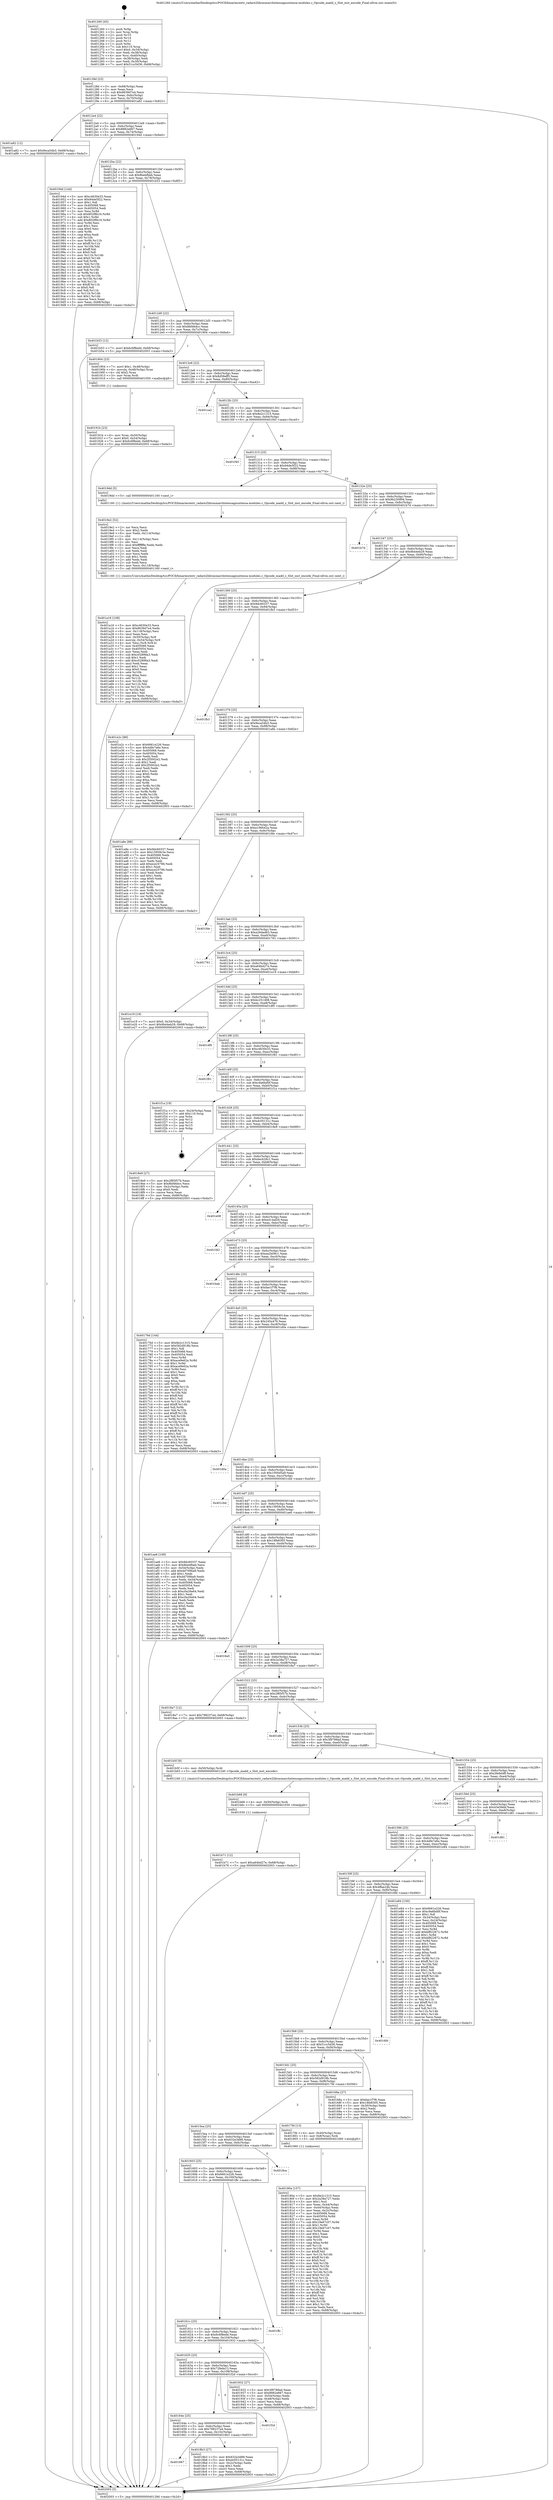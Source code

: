 digraph "0x401260" {
  label = "0x401260 (/mnt/c/Users/mathe/Desktop/tcc/POCII/binaries/extr_radare2librasmarchxtensagnuxtensa-modules.c_Opcode_madd_s_Slot_inst_encode_Final-ollvm.out::main(0))"
  labelloc = "t"
  node[shape=record]

  Entry [label="",width=0.3,height=0.3,shape=circle,fillcolor=black,style=filled]
  "0x40128d" [label="{
     0x40128d [23]\l
     | [instrs]\l
     &nbsp;&nbsp;0x40128d \<+3\>: mov -0x68(%rbp),%eax\l
     &nbsp;&nbsp;0x401290 \<+2\>: mov %eax,%ecx\l
     &nbsp;&nbsp;0x401292 \<+6\>: sub $0x8639d7e4,%ecx\l
     &nbsp;&nbsp;0x401298 \<+3\>: mov %eax,-0x6c(%rbp)\l
     &nbsp;&nbsp;0x40129b \<+3\>: mov %ecx,-0x70(%rbp)\l
     &nbsp;&nbsp;0x40129e \<+6\>: je 0000000000401a82 \<main+0x822\>\l
  }"]
  "0x401a82" [label="{
     0x401a82 [12]\l
     | [instrs]\l
     &nbsp;&nbsp;0x401a82 \<+7\>: movl $0x9eca54b3,-0x68(%rbp)\l
     &nbsp;&nbsp;0x401a89 \<+5\>: jmp 0000000000402003 \<main+0xda3\>\l
  }"]
  "0x4012a4" [label="{
     0x4012a4 [22]\l
     | [instrs]\l
     &nbsp;&nbsp;0x4012a4 \<+5\>: jmp 00000000004012a9 \<main+0x49\>\l
     &nbsp;&nbsp;0x4012a9 \<+3\>: mov -0x6c(%rbp),%eax\l
     &nbsp;&nbsp;0x4012ac \<+5\>: sub $0x8882e667,%eax\l
     &nbsp;&nbsp;0x4012b1 \<+3\>: mov %eax,-0x74(%rbp)\l
     &nbsp;&nbsp;0x4012b4 \<+6\>: je 000000000040194d \<main+0x6ed\>\l
  }"]
  Exit [label="",width=0.3,height=0.3,shape=circle,fillcolor=black,style=filled,peripheries=2]
  "0x40194d" [label="{
     0x40194d [144]\l
     | [instrs]\l
     &nbsp;&nbsp;0x40194d \<+5\>: mov $0xc4630e33,%eax\l
     &nbsp;&nbsp;0x401952 \<+5\>: mov $0x94de5f22,%ecx\l
     &nbsp;&nbsp;0x401957 \<+2\>: mov $0x1,%dl\l
     &nbsp;&nbsp;0x401959 \<+7\>: mov 0x405068,%esi\l
     &nbsp;&nbsp;0x401960 \<+7\>: mov 0x405054,%edi\l
     &nbsp;&nbsp;0x401967 \<+3\>: mov %esi,%r8d\l
     &nbsp;&nbsp;0x40196a \<+7\>: sub $0x802f8b16,%r8d\l
     &nbsp;&nbsp;0x401971 \<+4\>: sub $0x1,%r8d\l
     &nbsp;&nbsp;0x401975 \<+7\>: add $0x802f8b16,%r8d\l
     &nbsp;&nbsp;0x40197c \<+4\>: imul %r8d,%esi\l
     &nbsp;&nbsp;0x401980 \<+3\>: and $0x1,%esi\l
     &nbsp;&nbsp;0x401983 \<+3\>: cmp $0x0,%esi\l
     &nbsp;&nbsp;0x401986 \<+4\>: sete %r9b\l
     &nbsp;&nbsp;0x40198a \<+3\>: cmp $0xa,%edi\l
     &nbsp;&nbsp;0x40198d \<+4\>: setl %r10b\l
     &nbsp;&nbsp;0x401991 \<+3\>: mov %r9b,%r11b\l
     &nbsp;&nbsp;0x401994 \<+4\>: xor $0xff,%r11b\l
     &nbsp;&nbsp;0x401998 \<+3\>: mov %r10b,%bl\l
     &nbsp;&nbsp;0x40199b \<+3\>: xor $0xff,%bl\l
     &nbsp;&nbsp;0x40199e \<+3\>: xor $0x0,%dl\l
     &nbsp;&nbsp;0x4019a1 \<+3\>: mov %r11b,%r14b\l
     &nbsp;&nbsp;0x4019a4 \<+4\>: and $0x0,%r14b\l
     &nbsp;&nbsp;0x4019a8 \<+3\>: and %dl,%r9b\l
     &nbsp;&nbsp;0x4019ab \<+3\>: mov %bl,%r15b\l
     &nbsp;&nbsp;0x4019ae \<+4\>: and $0x0,%r15b\l
     &nbsp;&nbsp;0x4019b2 \<+3\>: and %dl,%r10b\l
     &nbsp;&nbsp;0x4019b5 \<+3\>: or %r9b,%r14b\l
     &nbsp;&nbsp;0x4019b8 \<+3\>: or %r10b,%r15b\l
     &nbsp;&nbsp;0x4019bb \<+3\>: xor %r15b,%r14b\l
     &nbsp;&nbsp;0x4019be \<+3\>: or %bl,%r11b\l
     &nbsp;&nbsp;0x4019c1 \<+4\>: xor $0xff,%r11b\l
     &nbsp;&nbsp;0x4019c5 \<+3\>: or $0x0,%dl\l
     &nbsp;&nbsp;0x4019c8 \<+3\>: and %dl,%r11b\l
     &nbsp;&nbsp;0x4019cb \<+3\>: or %r11b,%r14b\l
     &nbsp;&nbsp;0x4019ce \<+4\>: test $0x1,%r14b\l
     &nbsp;&nbsp;0x4019d2 \<+3\>: cmovne %ecx,%eax\l
     &nbsp;&nbsp;0x4019d5 \<+3\>: mov %eax,-0x68(%rbp)\l
     &nbsp;&nbsp;0x4019d8 \<+5\>: jmp 0000000000402003 \<main+0xda3\>\l
  }"]
  "0x4012ba" [label="{
     0x4012ba [22]\l
     | [instrs]\l
     &nbsp;&nbsp;0x4012ba \<+5\>: jmp 00000000004012bf \<main+0x5f\>\l
     &nbsp;&nbsp;0x4012bf \<+3\>: mov -0x6c(%rbp),%eax\l
     &nbsp;&nbsp;0x4012c2 \<+5\>: sub $0x8bebfbeb,%eax\l
     &nbsp;&nbsp;0x4012c7 \<+3\>: mov %eax,-0x78(%rbp)\l
     &nbsp;&nbsp;0x4012ca \<+6\>: je 0000000000401b53 \<main+0x8f3\>\l
  }"]
  "0x401b71" [label="{
     0x401b71 [12]\l
     | [instrs]\l
     &nbsp;&nbsp;0x401b71 \<+7\>: movl $0xa64bd27e,-0x68(%rbp)\l
     &nbsp;&nbsp;0x401b78 \<+5\>: jmp 0000000000402003 \<main+0xda3\>\l
  }"]
  "0x401b53" [label="{
     0x401b53 [12]\l
     | [instrs]\l
     &nbsp;&nbsp;0x401b53 \<+7\>: movl $0x6c6f8edd,-0x68(%rbp)\l
     &nbsp;&nbsp;0x401b5a \<+5\>: jmp 0000000000402003 \<main+0xda3\>\l
  }"]
  "0x4012d0" [label="{
     0x4012d0 [22]\l
     | [instrs]\l
     &nbsp;&nbsp;0x4012d0 \<+5\>: jmp 00000000004012d5 \<main+0x75\>\l
     &nbsp;&nbsp;0x4012d5 \<+3\>: mov -0x6c(%rbp),%eax\l
     &nbsp;&nbsp;0x4012d8 \<+5\>: sub $0x8bf46dcc,%eax\l
     &nbsp;&nbsp;0x4012dd \<+3\>: mov %eax,-0x7c(%rbp)\l
     &nbsp;&nbsp;0x4012e0 \<+6\>: je 0000000000401904 \<main+0x6a4\>\l
  }"]
  "0x401b68" [label="{
     0x401b68 [9]\l
     | [instrs]\l
     &nbsp;&nbsp;0x401b68 \<+4\>: mov -0x50(%rbp),%rdi\l
     &nbsp;&nbsp;0x401b6c \<+5\>: call 0000000000401030 \<free@plt\>\l
     | [calls]\l
     &nbsp;&nbsp;0x401030 \{1\} (unknown)\l
  }"]
  "0x401904" [label="{
     0x401904 [23]\l
     | [instrs]\l
     &nbsp;&nbsp;0x401904 \<+7\>: movl $0x1,-0x48(%rbp)\l
     &nbsp;&nbsp;0x40190b \<+4\>: movslq -0x48(%rbp),%rax\l
     &nbsp;&nbsp;0x40190f \<+4\>: shl $0x2,%rax\l
     &nbsp;&nbsp;0x401913 \<+3\>: mov %rax,%rdi\l
     &nbsp;&nbsp;0x401916 \<+5\>: call 0000000000401050 \<malloc@plt\>\l
     | [calls]\l
     &nbsp;&nbsp;0x401050 \{1\} (unknown)\l
  }"]
  "0x4012e6" [label="{
     0x4012e6 [22]\l
     | [instrs]\l
     &nbsp;&nbsp;0x4012e6 \<+5\>: jmp 00000000004012eb \<main+0x8b\>\l
     &nbsp;&nbsp;0x4012eb \<+3\>: mov -0x6c(%rbp),%eax\l
     &nbsp;&nbsp;0x4012ee \<+5\>: sub $0x8d58eff3,%eax\l
     &nbsp;&nbsp;0x4012f3 \<+3\>: mov %eax,-0x80(%rbp)\l
     &nbsp;&nbsp;0x4012f6 \<+6\>: je 0000000000401ca2 \<main+0xa42\>\l
  }"]
  "0x401a16" [label="{
     0x401a16 [108]\l
     | [instrs]\l
     &nbsp;&nbsp;0x401a16 \<+5\>: mov $0xc4630e33,%ecx\l
     &nbsp;&nbsp;0x401a1b \<+5\>: mov $0x8639d7e4,%edx\l
     &nbsp;&nbsp;0x401a20 \<+6\>: mov -0x118(%rbp),%esi\l
     &nbsp;&nbsp;0x401a26 \<+3\>: imul %eax,%esi\l
     &nbsp;&nbsp;0x401a29 \<+4\>: mov -0x50(%rbp),%r8\l
     &nbsp;&nbsp;0x401a2d \<+4\>: movslq -0x54(%rbp),%r9\l
     &nbsp;&nbsp;0x401a31 \<+4\>: mov %esi,(%r8,%r9,4)\l
     &nbsp;&nbsp;0x401a35 \<+7\>: mov 0x405068,%eax\l
     &nbsp;&nbsp;0x401a3c \<+7\>: mov 0x405054,%esi\l
     &nbsp;&nbsp;0x401a43 \<+2\>: mov %eax,%edi\l
     &nbsp;&nbsp;0x401a45 \<+6\>: sub $0xc02898a3,%edi\l
     &nbsp;&nbsp;0x401a4b \<+3\>: sub $0x1,%edi\l
     &nbsp;&nbsp;0x401a4e \<+6\>: add $0xc02898a3,%edi\l
     &nbsp;&nbsp;0x401a54 \<+3\>: imul %edi,%eax\l
     &nbsp;&nbsp;0x401a57 \<+3\>: and $0x1,%eax\l
     &nbsp;&nbsp;0x401a5a \<+3\>: cmp $0x0,%eax\l
     &nbsp;&nbsp;0x401a5d \<+4\>: sete %r10b\l
     &nbsp;&nbsp;0x401a61 \<+3\>: cmp $0xa,%esi\l
     &nbsp;&nbsp;0x401a64 \<+4\>: setl %r11b\l
     &nbsp;&nbsp;0x401a68 \<+3\>: mov %r10b,%bl\l
     &nbsp;&nbsp;0x401a6b \<+3\>: and %r11b,%bl\l
     &nbsp;&nbsp;0x401a6e \<+3\>: xor %r11b,%r10b\l
     &nbsp;&nbsp;0x401a71 \<+3\>: or %r10b,%bl\l
     &nbsp;&nbsp;0x401a74 \<+3\>: test $0x1,%bl\l
     &nbsp;&nbsp;0x401a77 \<+3\>: cmovne %edx,%ecx\l
     &nbsp;&nbsp;0x401a7a \<+3\>: mov %ecx,-0x68(%rbp)\l
     &nbsp;&nbsp;0x401a7d \<+5\>: jmp 0000000000402003 \<main+0xda3\>\l
  }"]
  "0x401ca2" [label="{
     0x401ca2\l
  }", style=dashed]
  "0x4012fc" [label="{
     0x4012fc [25]\l
     | [instrs]\l
     &nbsp;&nbsp;0x4012fc \<+5\>: jmp 0000000000401301 \<main+0xa1\>\l
     &nbsp;&nbsp;0x401301 \<+3\>: mov -0x6c(%rbp),%eax\l
     &nbsp;&nbsp;0x401304 \<+5\>: sub $0x8e2c1315,%eax\l
     &nbsp;&nbsp;0x401309 \<+6\>: mov %eax,-0x84(%rbp)\l
     &nbsp;&nbsp;0x40130f \<+6\>: je 0000000000401f45 \<main+0xce5\>\l
  }"]
  "0x4019e2" [label="{
     0x4019e2 [52]\l
     | [instrs]\l
     &nbsp;&nbsp;0x4019e2 \<+2\>: xor %ecx,%ecx\l
     &nbsp;&nbsp;0x4019e4 \<+5\>: mov $0x2,%edx\l
     &nbsp;&nbsp;0x4019e9 \<+6\>: mov %edx,-0x114(%rbp)\l
     &nbsp;&nbsp;0x4019ef \<+1\>: cltd\l
     &nbsp;&nbsp;0x4019f0 \<+6\>: mov -0x114(%rbp),%esi\l
     &nbsp;&nbsp;0x4019f6 \<+2\>: idiv %esi\l
     &nbsp;&nbsp;0x4019f8 \<+6\>: imul $0xfffffffe,%edx,%edx\l
     &nbsp;&nbsp;0x4019fe \<+2\>: mov %ecx,%edi\l
     &nbsp;&nbsp;0x401a00 \<+2\>: sub %edx,%edi\l
     &nbsp;&nbsp;0x401a02 \<+2\>: mov %ecx,%edx\l
     &nbsp;&nbsp;0x401a04 \<+3\>: sub $0x1,%edx\l
     &nbsp;&nbsp;0x401a07 \<+2\>: add %edx,%edi\l
     &nbsp;&nbsp;0x401a09 \<+2\>: sub %edi,%ecx\l
     &nbsp;&nbsp;0x401a0b \<+6\>: mov %ecx,-0x118(%rbp)\l
     &nbsp;&nbsp;0x401a11 \<+5\>: call 0000000000401160 \<next_i\>\l
     | [calls]\l
     &nbsp;&nbsp;0x401160 \{1\} (/mnt/c/Users/mathe/Desktop/tcc/POCII/binaries/extr_radare2librasmarchxtensagnuxtensa-modules.c_Opcode_madd_s_Slot_inst_encode_Final-ollvm.out::next_i)\l
  }"]
  "0x401f45" [label="{
     0x401f45\l
  }", style=dashed]
  "0x401315" [label="{
     0x401315 [25]\l
     | [instrs]\l
     &nbsp;&nbsp;0x401315 \<+5\>: jmp 000000000040131a \<main+0xba\>\l
     &nbsp;&nbsp;0x40131a \<+3\>: mov -0x6c(%rbp),%eax\l
     &nbsp;&nbsp;0x40131d \<+5\>: sub $0x94de5f22,%eax\l
     &nbsp;&nbsp;0x401322 \<+6\>: mov %eax,-0x88(%rbp)\l
     &nbsp;&nbsp;0x401328 \<+6\>: je 00000000004019dd \<main+0x77d\>\l
  }"]
  "0x40191b" [label="{
     0x40191b [23]\l
     | [instrs]\l
     &nbsp;&nbsp;0x40191b \<+4\>: mov %rax,-0x50(%rbp)\l
     &nbsp;&nbsp;0x40191f \<+7\>: movl $0x0,-0x54(%rbp)\l
     &nbsp;&nbsp;0x401926 \<+7\>: movl $0x6c6f8edd,-0x68(%rbp)\l
     &nbsp;&nbsp;0x40192d \<+5\>: jmp 0000000000402003 \<main+0xda3\>\l
  }"]
  "0x4019dd" [label="{
     0x4019dd [5]\l
     | [instrs]\l
     &nbsp;&nbsp;0x4019dd \<+5\>: call 0000000000401160 \<next_i\>\l
     | [calls]\l
     &nbsp;&nbsp;0x401160 \{1\} (/mnt/c/Users/mathe/Desktop/tcc/POCII/binaries/extr_radare2librasmarchxtensagnuxtensa-modules.c_Opcode_madd_s_Slot_inst_encode_Final-ollvm.out::next_i)\l
  }"]
  "0x40132e" [label="{
     0x40132e [25]\l
     | [instrs]\l
     &nbsp;&nbsp;0x40132e \<+5\>: jmp 0000000000401333 \<main+0xd3\>\l
     &nbsp;&nbsp;0x401333 \<+3\>: mov -0x6c(%rbp),%eax\l
     &nbsp;&nbsp;0x401336 \<+5\>: sub $0x9b230994,%eax\l
     &nbsp;&nbsp;0x40133b \<+6\>: mov %eax,-0x8c(%rbp)\l
     &nbsp;&nbsp;0x401341 \<+6\>: je 0000000000401b7d \<main+0x91d\>\l
  }"]
  "0x401667" [label="{
     0x401667\l
  }", style=dashed]
  "0x401b7d" [label="{
     0x401b7d\l
  }", style=dashed]
  "0x401347" [label="{
     0x401347 [25]\l
     | [instrs]\l
     &nbsp;&nbsp;0x401347 \<+5\>: jmp 000000000040134c \<main+0xec\>\l
     &nbsp;&nbsp;0x40134c \<+3\>: mov -0x6c(%rbp),%eax\l
     &nbsp;&nbsp;0x40134f \<+5\>: sub $0x9b44eb29,%eax\l
     &nbsp;&nbsp;0x401354 \<+6\>: mov %eax,-0x90(%rbp)\l
     &nbsp;&nbsp;0x40135a \<+6\>: je 0000000000401e2c \<main+0xbcc\>\l
  }"]
  "0x4018b3" [label="{
     0x4018b3 [27]\l
     | [instrs]\l
     &nbsp;&nbsp;0x4018b3 \<+5\>: mov $0x632e3d88,%eax\l
     &nbsp;&nbsp;0x4018b8 \<+5\>: mov $0xdc05131c,%ecx\l
     &nbsp;&nbsp;0x4018bd \<+3\>: mov -0x2c(%rbp),%edx\l
     &nbsp;&nbsp;0x4018c0 \<+3\>: cmp $0x1,%edx\l
     &nbsp;&nbsp;0x4018c3 \<+3\>: cmovl %ecx,%eax\l
     &nbsp;&nbsp;0x4018c6 \<+3\>: mov %eax,-0x68(%rbp)\l
     &nbsp;&nbsp;0x4018c9 \<+5\>: jmp 0000000000402003 \<main+0xda3\>\l
  }"]
  "0x401e2c" [label="{
     0x401e2c [88]\l
     | [instrs]\l
     &nbsp;&nbsp;0x401e2c \<+5\>: mov $0x6661e226,%eax\l
     &nbsp;&nbsp;0x401e31 \<+5\>: mov $0x4dfe7a6e,%ecx\l
     &nbsp;&nbsp;0x401e36 \<+7\>: mov 0x405068,%edx\l
     &nbsp;&nbsp;0x401e3d \<+7\>: mov 0x405054,%esi\l
     &nbsp;&nbsp;0x401e44 \<+2\>: mov %edx,%edi\l
     &nbsp;&nbsp;0x401e46 \<+6\>: sub $0x2f3002e2,%edi\l
     &nbsp;&nbsp;0x401e4c \<+3\>: sub $0x1,%edi\l
     &nbsp;&nbsp;0x401e4f \<+6\>: add $0x2f3002e2,%edi\l
     &nbsp;&nbsp;0x401e55 \<+3\>: imul %edi,%edx\l
     &nbsp;&nbsp;0x401e58 \<+3\>: and $0x1,%edx\l
     &nbsp;&nbsp;0x401e5b \<+3\>: cmp $0x0,%edx\l
     &nbsp;&nbsp;0x401e5e \<+4\>: sete %r8b\l
     &nbsp;&nbsp;0x401e62 \<+3\>: cmp $0xa,%esi\l
     &nbsp;&nbsp;0x401e65 \<+4\>: setl %r9b\l
     &nbsp;&nbsp;0x401e69 \<+3\>: mov %r8b,%r10b\l
     &nbsp;&nbsp;0x401e6c \<+3\>: and %r9b,%r10b\l
     &nbsp;&nbsp;0x401e6f \<+3\>: xor %r9b,%r8b\l
     &nbsp;&nbsp;0x401e72 \<+3\>: or %r8b,%r10b\l
     &nbsp;&nbsp;0x401e75 \<+4\>: test $0x1,%r10b\l
     &nbsp;&nbsp;0x401e79 \<+3\>: cmovne %ecx,%eax\l
     &nbsp;&nbsp;0x401e7c \<+3\>: mov %eax,-0x68(%rbp)\l
     &nbsp;&nbsp;0x401e7f \<+5\>: jmp 0000000000402003 \<main+0xda3\>\l
  }"]
  "0x401360" [label="{
     0x401360 [25]\l
     | [instrs]\l
     &nbsp;&nbsp;0x401360 \<+5\>: jmp 0000000000401365 \<main+0x105\>\l
     &nbsp;&nbsp;0x401365 \<+3\>: mov -0x6c(%rbp),%eax\l
     &nbsp;&nbsp;0x401368 \<+5\>: sub $0x9dc60337,%eax\l
     &nbsp;&nbsp;0x40136d \<+6\>: mov %eax,-0x94(%rbp)\l
     &nbsp;&nbsp;0x401373 \<+6\>: je 0000000000401fb3 \<main+0xd53\>\l
  }"]
  "0x40164e" [label="{
     0x40164e [25]\l
     | [instrs]\l
     &nbsp;&nbsp;0x40164e \<+5\>: jmp 0000000000401653 \<main+0x3f3\>\l
     &nbsp;&nbsp;0x401653 \<+3\>: mov -0x6c(%rbp),%eax\l
     &nbsp;&nbsp;0x401656 \<+5\>: sub $0x798237a4,%eax\l
     &nbsp;&nbsp;0x40165b \<+6\>: mov %eax,-0x10c(%rbp)\l
     &nbsp;&nbsp;0x401661 \<+6\>: je 00000000004018b3 \<main+0x653\>\l
  }"]
  "0x401fb3" [label="{
     0x401fb3\l
  }", style=dashed]
  "0x401379" [label="{
     0x401379 [25]\l
     | [instrs]\l
     &nbsp;&nbsp;0x401379 \<+5\>: jmp 000000000040137e \<main+0x11e\>\l
     &nbsp;&nbsp;0x40137e \<+3\>: mov -0x6c(%rbp),%eax\l
     &nbsp;&nbsp;0x401381 \<+5\>: sub $0x9eca54b3,%eax\l
     &nbsp;&nbsp;0x401386 \<+6\>: mov %eax,-0x98(%rbp)\l
     &nbsp;&nbsp;0x40138c \<+6\>: je 0000000000401a8e \<main+0x82e\>\l
  }"]
  "0x401f2d" [label="{
     0x401f2d\l
  }", style=dashed]
  "0x401a8e" [label="{
     0x401a8e [88]\l
     | [instrs]\l
     &nbsp;&nbsp;0x401a8e \<+5\>: mov $0x9dc60337,%eax\l
     &nbsp;&nbsp;0x401a93 \<+5\>: mov $0x15959c3e,%ecx\l
     &nbsp;&nbsp;0x401a98 \<+7\>: mov 0x405068,%edx\l
     &nbsp;&nbsp;0x401a9f \<+7\>: mov 0x405054,%esi\l
     &nbsp;&nbsp;0x401aa6 \<+2\>: mov %edx,%edi\l
     &nbsp;&nbsp;0x401aa8 \<+6\>: add $0xece25786,%edi\l
     &nbsp;&nbsp;0x401aae \<+3\>: sub $0x1,%edi\l
     &nbsp;&nbsp;0x401ab1 \<+6\>: sub $0xece25786,%edi\l
     &nbsp;&nbsp;0x401ab7 \<+3\>: imul %edi,%edx\l
     &nbsp;&nbsp;0x401aba \<+3\>: and $0x1,%edx\l
     &nbsp;&nbsp;0x401abd \<+3\>: cmp $0x0,%edx\l
     &nbsp;&nbsp;0x401ac0 \<+4\>: sete %r8b\l
     &nbsp;&nbsp;0x401ac4 \<+3\>: cmp $0xa,%esi\l
     &nbsp;&nbsp;0x401ac7 \<+4\>: setl %r9b\l
     &nbsp;&nbsp;0x401acb \<+3\>: mov %r8b,%r10b\l
     &nbsp;&nbsp;0x401ace \<+3\>: and %r9b,%r10b\l
     &nbsp;&nbsp;0x401ad1 \<+3\>: xor %r9b,%r8b\l
     &nbsp;&nbsp;0x401ad4 \<+3\>: or %r8b,%r10b\l
     &nbsp;&nbsp;0x401ad7 \<+4\>: test $0x1,%r10b\l
     &nbsp;&nbsp;0x401adb \<+3\>: cmovne %ecx,%eax\l
     &nbsp;&nbsp;0x401ade \<+3\>: mov %eax,-0x68(%rbp)\l
     &nbsp;&nbsp;0x401ae1 \<+5\>: jmp 0000000000402003 \<main+0xda3\>\l
  }"]
  "0x401392" [label="{
     0x401392 [25]\l
     | [instrs]\l
     &nbsp;&nbsp;0x401392 \<+5\>: jmp 0000000000401397 \<main+0x137\>\l
     &nbsp;&nbsp;0x401397 \<+3\>: mov -0x6c(%rbp),%eax\l
     &nbsp;&nbsp;0x40139a \<+5\>: sub $0xa196642a,%eax\l
     &nbsp;&nbsp;0x40139f \<+6\>: mov %eax,-0x9c(%rbp)\l
     &nbsp;&nbsp;0x4013a5 \<+6\>: je 0000000000401fde \<main+0xd7e\>\l
  }"]
  "0x401635" [label="{
     0x401635 [25]\l
     | [instrs]\l
     &nbsp;&nbsp;0x401635 \<+5\>: jmp 000000000040163a \<main+0x3da\>\l
     &nbsp;&nbsp;0x40163a \<+3\>: mov -0x6c(%rbp),%eax\l
     &nbsp;&nbsp;0x40163d \<+5\>: sub $0x72fede13,%eax\l
     &nbsp;&nbsp;0x401642 \<+6\>: mov %eax,-0x108(%rbp)\l
     &nbsp;&nbsp;0x401648 \<+6\>: je 0000000000401f2d \<main+0xccd\>\l
  }"]
  "0x401fde" [label="{
     0x401fde\l
  }", style=dashed]
  "0x4013ab" [label="{
     0x4013ab [25]\l
     | [instrs]\l
     &nbsp;&nbsp;0x4013ab \<+5\>: jmp 00000000004013b0 \<main+0x150\>\l
     &nbsp;&nbsp;0x4013b0 \<+3\>: mov -0x6c(%rbp),%eax\l
     &nbsp;&nbsp;0x4013b3 \<+5\>: sub $0xa26dad63,%eax\l
     &nbsp;&nbsp;0x4013b8 \<+6\>: mov %eax,-0xa0(%rbp)\l
     &nbsp;&nbsp;0x4013be \<+6\>: je 0000000000401761 \<main+0x501\>\l
  }"]
  "0x401932" [label="{
     0x401932 [27]\l
     | [instrs]\l
     &nbsp;&nbsp;0x401932 \<+5\>: mov $0x3f9788ad,%eax\l
     &nbsp;&nbsp;0x401937 \<+5\>: mov $0x8882e667,%ecx\l
     &nbsp;&nbsp;0x40193c \<+3\>: mov -0x54(%rbp),%edx\l
     &nbsp;&nbsp;0x40193f \<+3\>: cmp -0x48(%rbp),%edx\l
     &nbsp;&nbsp;0x401942 \<+3\>: cmovl %ecx,%eax\l
     &nbsp;&nbsp;0x401945 \<+3\>: mov %eax,-0x68(%rbp)\l
     &nbsp;&nbsp;0x401948 \<+5\>: jmp 0000000000402003 \<main+0xda3\>\l
  }"]
  "0x401761" [label="{
     0x401761\l
  }", style=dashed]
  "0x4013c4" [label="{
     0x4013c4 [25]\l
     | [instrs]\l
     &nbsp;&nbsp;0x4013c4 \<+5\>: jmp 00000000004013c9 \<main+0x169\>\l
     &nbsp;&nbsp;0x4013c9 \<+3\>: mov -0x6c(%rbp),%eax\l
     &nbsp;&nbsp;0x4013cc \<+5\>: sub $0xa64bd27e,%eax\l
     &nbsp;&nbsp;0x4013d1 \<+6\>: mov %eax,-0xa4(%rbp)\l
     &nbsp;&nbsp;0x4013d7 \<+6\>: je 0000000000401e19 \<main+0xbb9\>\l
  }"]
  "0x40161c" [label="{
     0x40161c [25]\l
     | [instrs]\l
     &nbsp;&nbsp;0x40161c \<+5\>: jmp 0000000000401621 \<main+0x3c1\>\l
     &nbsp;&nbsp;0x401621 \<+3\>: mov -0x6c(%rbp),%eax\l
     &nbsp;&nbsp;0x401624 \<+5\>: sub $0x6c6f8edd,%eax\l
     &nbsp;&nbsp;0x401629 \<+6\>: mov %eax,-0x104(%rbp)\l
     &nbsp;&nbsp;0x40162f \<+6\>: je 0000000000401932 \<main+0x6d2\>\l
  }"]
  "0x401e19" [label="{
     0x401e19 [19]\l
     | [instrs]\l
     &nbsp;&nbsp;0x401e19 \<+7\>: movl $0x0,-0x34(%rbp)\l
     &nbsp;&nbsp;0x401e20 \<+7\>: movl $0x9b44eb29,-0x68(%rbp)\l
     &nbsp;&nbsp;0x401e27 \<+5\>: jmp 0000000000402003 \<main+0xda3\>\l
  }"]
  "0x4013dd" [label="{
     0x4013dd [25]\l
     | [instrs]\l
     &nbsp;&nbsp;0x4013dd \<+5\>: jmp 00000000004013e2 \<main+0x182\>\l
     &nbsp;&nbsp;0x4013e2 \<+3\>: mov -0x6c(%rbp),%eax\l
     &nbsp;&nbsp;0x4013e5 \<+5\>: sub $0xbc251498,%eax\l
     &nbsp;&nbsp;0x4013ea \<+6\>: mov %eax,-0xa8(%rbp)\l
     &nbsp;&nbsp;0x4013f0 \<+6\>: je 0000000000401df0 \<main+0xb90\>\l
  }"]
  "0x401ffc" [label="{
     0x401ffc\l
  }", style=dashed]
  "0x401df0" [label="{
     0x401df0\l
  }", style=dashed]
  "0x4013f6" [label="{
     0x4013f6 [25]\l
     | [instrs]\l
     &nbsp;&nbsp;0x4013f6 \<+5\>: jmp 00000000004013fb \<main+0x19b\>\l
     &nbsp;&nbsp;0x4013fb \<+3\>: mov -0x6c(%rbp),%eax\l
     &nbsp;&nbsp;0x4013fe \<+5\>: sub $0xc4630e33,%eax\l
     &nbsp;&nbsp;0x401403 \<+6\>: mov %eax,-0xac(%rbp)\l
     &nbsp;&nbsp;0x401409 \<+6\>: je 0000000000401f61 \<main+0xd01\>\l
  }"]
  "0x401603" [label="{
     0x401603 [25]\l
     | [instrs]\l
     &nbsp;&nbsp;0x401603 \<+5\>: jmp 0000000000401608 \<main+0x3a8\>\l
     &nbsp;&nbsp;0x401608 \<+3\>: mov -0x6c(%rbp),%eax\l
     &nbsp;&nbsp;0x40160b \<+5\>: sub $0x6661e226,%eax\l
     &nbsp;&nbsp;0x401610 \<+6\>: mov %eax,-0x100(%rbp)\l
     &nbsp;&nbsp;0x401616 \<+6\>: je 0000000000401ffc \<main+0xd9c\>\l
  }"]
  "0x401f61" [label="{
     0x401f61\l
  }", style=dashed]
  "0x40140f" [label="{
     0x40140f [25]\l
     | [instrs]\l
     &nbsp;&nbsp;0x40140f \<+5\>: jmp 0000000000401414 \<main+0x1b4\>\l
     &nbsp;&nbsp;0x401414 \<+3\>: mov -0x6c(%rbp),%eax\l
     &nbsp;&nbsp;0x401417 \<+5\>: sub $0xc9a6bd0f,%eax\l
     &nbsp;&nbsp;0x40141c \<+6\>: mov %eax,-0xb0(%rbp)\l
     &nbsp;&nbsp;0x401422 \<+6\>: je 0000000000401f1a \<main+0xcba\>\l
  }"]
  "0x4018ce" [label="{
     0x4018ce\l
  }", style=dashed]
  "0x401f1a" [label="{
     0x401f1a [19]\l
     | [instrs]\l
     &nbsp;&nbsp;0x401f1a \<+3\>: mov -0x24(%rbp),%eax\l
     &nbsp;&nbsp;0x401f1d \<+7\>: add $0x110,%rsp\l
     &nbsp;&nbsp;0x401f24 \<+1\>: pop %rbx\l
     &nbsp;&nbsp;0x401f25 \<+2\>: pop %r12\l
     &nbsp;&nbsp;0x401f27 \<+2\>: pop %r14\l
     &nbsp;&nbsp;0x401f29 \<+2\>: pop %r15\l
     &nbsp;&nbsp;0x401f2b \<+1\>: pop %rbp\l
     &nbsp;&nbsp;0x401f2c \<+1\>: ret\l
  }"]
  "0x401428" [label="{
     0x401428 [25]\l
     | [instrs]\l
     &nbsp;&nbsp;0x401428 \<+5\>: jmp 000000000040142d \<main+0x1cd\>\l
     &nbsp;&nbsp;0x40142d \<+3\>: mov -0x6c(%rbp),%eax\l
     &nbsp;&nbsp;0x401430 \<+5\>: sub $0xdc05131c,%eax\l
     &nbsp;&nbsp;0x401435 \<+6\>: mov %eax,-0xb4(%rbp)\l
     &nbsp;&nbsp;0x40143b \<+6\>: je 00000000004018e9 \<main+0x689\>\l
  }"]
  "0x40180a" [label="{
     0x40180a [157]\l
     | [instrs]\l
     &nbsp;&nbsp;0x40180a \<+5\>: mov $0x8e2c1315,%ecx\l
     &nbsp;&nbsp;0x40180f \<+5\>: mov $0x2a38a727,%edx\l
     &nbsp;&nbsp;0x401814 \<+3\>: mov $0x1,%sil\l
     &nbsp;&nbsp;0x401817 \<+3\>: mov %eax,-0x44(%rbp)\l
     &nbsp;&nbsp;0x40181a \<+3\>: mov -0x44(%rbp),%eax\l
     &nbsp;&nbsp;0x40181d \<+3\>: mov %eax,-0x2c(%rbp)\l
     &nbsp;&nbsp;0x401820 \<+7\>: mov 0x405068,%eax\l
     &nbsp;&nbsp;0x401827 \<+8\>: mov 0x405054,%r8d\l
     &nbsp;&nbsp;0x40182f \<+3\>: mov %eax,%r9d\l
     &nbsp;&nbsp;0x401832 \<+7\>: sub $0x19e67c07,%r9d\l
     &nbsp;&nbsp;0x401839 \<+4\>: sub $0x1,%r9d\l
     &nbsp;&nbsp;0x40183d \<+7\>: add $0x19e67c07,%r9d\l
     &nbsp;&nbsp;0x401844 \<+4\>: imul %r9d,%eax\l
     &nbsp;&nbsp;0x401848 \<+3\>: and $0x1,%eax\l
     &nbsp;&nbsp;0x40184b \<+3\>: cmp $0x0,%eax\l
     &nbsp;&nbsp;0x40184e \<+4\>: sete %r10b\l
     &nbsp;&nbsp;0x401852 \<+4\>: cmp $0xa,%r8d\l
     &nbsp;&nbsp;0x401856 \<+4\>: setl %r11b\l
     &nbsp;&nbsp;0x40185a \<+3\>: mov %r10b,%bl\l
     &nbsp;&nbsp;0x40185d \<+3\>: xor $0xff,%bl\l
     &nbsp;&nbsp;0x401860 \<+3\>: mov %r11b,%r14b\l
     &nbsp;&nbsp;0x401863 \<+4\>: xor $0xff,%r14b\l
     &nbsp;&nbsp;0x401867 \<+4\>: xor $0x0,%sil\l
     &nbsp;&nbsp;0x40186b \<+3\>: mov %bl,%r15b\l
     &nbsp;&nbsp;0x40186e \<+4\>: and $0x0,%r15b\l
     &nbsp;&nbsp;0x401872 \<+3\>: and %sil,%r10b\l
     &nbsp;&nbsp;0x401875 \<+3\>: mov %r14b,%r12b\l
     &nbsp;&nbsp;0x401878 \<+4\>: and $0x0,%r12b\l
     &nbsp;&nbsp;0x40187c \<+3\>: and %sil,%r11b\l
     &nbsp;&nbsp;0x40187f \<+3\>: or %r10b,%r15b\l
     &nbsp;&nbsp;0x401882 \<+3\>: or %r11b,%r12b\l
     &nbsp;&nbsp;0x401885 \<+3\>: xor %r12b,%r15b\l
     &nbsp;&nbsp;0x401888 \<+3\>: or %r14b,%bl\l
     &nbsp;&nbsp;0x40188b \<+3\>: xor $0xff,%bl\l
     &nbsp;&nbsp;0x40188e \<+4\>: or $0x0,%sil\l
     &nbsp;&nbsp;0x401892 \<+3\>: and %sil,%bl\l
     &nbsp;&nbsp;0x401895 \<+3\>: or %bl,%r15b\l
     &nbsp;&nbsp;0x401898 \<+4\>: test $0x1,%r15b\l
     &nbsp;&nbsp;0x40189c \<+3\>: cmovne %edx,%ecx\l
     &nbsp;&nbsp;0x40189f \<+3\>: mov %ecx,-0x68(%rbp)\l
     &nbsp;&nbsp;0x4018a2 \<+5\>: jmp 0000000000402003 \<main+0xda3\>\l
  }"]
  "0x4018e9" [label="{
     0x4018e9 [27]\l
     | [instrs]\l
     &nbsp;&nbsp;0x4018e9 \<+5\>: mov $0x2f85f57b,%eax\l
     &nbsp;&nbsp;0x4018ee \<+5\>: mov $0x8bf46dcc,%ecx\l
     &nbsp;&nbsp;0x4018f3 \<+3\>: mov -0x2c(%rbp),%edx\l
     &nbsp;&nbsp;0x4018f6 \<+3\>: cmp $0x0,%edx\l
     &nbsp;&nbsp;0x4018f9 \<+3\>: cmove %ecx,%eax\l
     &nbsp;&nbsp;0x4018fc \<+3\>: mov %eax,-0x68(%rbp)\l
     &nbsp;&nbsp;0x4018ff \<+5\>: jmp 0000000000402003 \<main+0xda3\>\l
  }"]
  "0x401441" [label="{
     0x401441 [25]\l
     | [instrs]\l
     &nbsp;&nbsp;0x401441 \<+5\>: jmp 0000000000401446 \<main+0x1e6\>\l
     &nbsp;&nbsp;0x401446 \<+3\>: mov -0x6c(%rbp),%eax\l
     &nbsp;&nbsp;0x401449 \<+5\>: sub $0xdec628c1,%eax\l
     &nbsp;&nbsp;0x40144e \<+6\>: mov %eax,-0xb8(%rbp)\l
     &nbsp;&nbsp;0x401454 \<+6\>: je 0000000000401e08 \<main+0xba8\>\l
  }"]
  "0x4015ea" [label="{
     0x4015ea [25]\l
     | [instrs]\l
     &nbsp;&nbsp;0x4015ea \<+5\>: jmp 00000000004015ef \<main+0x38f\>\l
     &nbsp;&nbsp;0x4015ef \<+3\>: mov -0x6c(%rbp),%eax\l
     &nbsp;&nbsp;0x4015f2 \<+5\>: sub $0x632e3d88,%eax\l
     &nbsp;&nbsp;0x4015f7 \<+6\>: mov %eax,-0xfc(%rbp)\l
     &nbsp;&nbsp;0x4015fd \<+6\>: je 00000000004018ce \<main+0x66e\>\l
  }"]
  "0x401e08" [label="{
     0x401e08\l
  }", style=dashed]
  "0x40145a" [label="{
     0x40145a [25]\l
     | [instrs]\l
     &nbsp;&nbsp;0x40145a \<+5\>: jmp 000000000040145f \<main+0x1ff\>\l
     &nbsp;&nbsp;0x40145f \<+3\>: mov -0x6c(%rbp),%eax\l
     &nbsp;&nbsp;0x401462 \<+5\>: sub $0xe414af26,%eax\l
     &nbsp;&nbsp;0x401467 \<+6\>: mov %eax,-0xbc(%rbp)\l
     &nbsp;&nbsp;0x40146d \<+6\>: je 0000000000401fd2 \<main+0xd72\>\l
  }"]
  "0x4017fd" [label="{
     0x4017fd [13]\l
     | [instrs]\l
     &nbsp;&nbsp;0x4017fd \<+4\>: mov -0x40(%rbp),%rax\l
     &nbsp;&nbsp;0x401801 \<+4\>: mov 0x8(%rax),%rdi\l
     &nbsp;&nbsp;0x401805 \<+5\>: call 0000000000401060 \<atoi@plt\>\l
     | [calls]\l
     &nbsp;&nbsp;0x401060 \{1\} (unknown)\l
  }"]
  "0x401fd2" [label="{
     0x401fd2\l
  }", style=dashed]
  "0x401473" [label="{
     0x401473 [25]\l
     | [instrs]\l
     &nbsp;&nbsp;0x401473 \<+5\>: jmp 0000000000401478 \<main+0x218\>\l
     &nbsp;&nbsp;0x401478 \<+3\>: mov -0x6c(%rbp),%eax\l
     &nbsp;&nbsp;0x40147b \<+5\>: sub $0xea2b09c1,%eax\l
     &nbsp;&nbsp;0x401480 \<+6\>: mov %eax,-0xc0(%rbp)\l
     &nbsp;&nbsp;0x401486 \<+6\>: je 0000000000401bab \<main+0x94b\>\l
  }"]
  "0x401260" [label="{
     0x401260 [45]\l
     | [instrs]\l
     &nbsp;&nbsp;0x401260 \<+1\>: push %rbp\l
     &nbsp;&nbsp;0x401261 \<+3\>: mov %rsp,%rbp\l
     &nbsp;&nbsp;0x401264 \<+2\>: push %r15\l
     &nbsp;&nbsp;0x401266 \<+2\>: push %r14\l
     &nbsp;&nbsp;0x401268 \<+2\>: push %r12\l
     &nbsp;&nbsp;0x40126a \<+1\>: push %rbx\l
     &nbsp;&nbsp;0x40126b \<+7\>: sub $0x110,%rsp\l
     &nbsp;&nbsp;0x401272 \<+7\>: movl $0x0,-0x34(%rbp)\l
     &nbsp;&nbsp;0x401279 \<+3\>: mov %edi,-0x38(%rbp)\l
     &nbsp;&nbsp;0x40127c \<+4\>: mov %rsi,-0x40(%rbp)\l
     &nbsp;&nbsp;0x401280 \<+3\>: mov -0x38(%rbp),%edi\l
     &nbsp;&nbsp;0x401283 \<+3\>: mov %edi,-0x30(%rbp)\l
     &nbsp;&nbsp;0x401286 \<+7\>: movl $0x51cc5d36,-0x68(%rbp)\l
  }"]
  "0x401bab" [label="{
     0x401bab\l
  }", style=dashed]
  "0x40148c" [label="{
     0x40148c [25]\l
     | [instrs]\l
     &nbsp;&nbsp;0x40148c \<+5\>: jmp 0000000000401491 \<main+0x231\>\l
     &nbsp;&nbsp;0x401491 \<+3\>: mov -0x6c(%rbp),%eax\l
     &nbsp;&nbsp;0x401494 \<+5\>: sub $0xfae1f7f6,%eax\l
     &nbsp;&nbsp;0x401499 \<+6\>: mov %eax,-0xc4(%rbp)\l
     &nbsp;&nbsp;0x40149f \<+6\>: je 000000000040176d \<main+0x50d\>\l
  }"]
  "0x402003" [label="{
     0x402003 [5]\l
     | [instrs]\l
     &nbsp;&nbsp;0x402003 \<+5\>: jmp 000000000040128d \<main+0x2d\>\l
  }"]
  "0x40176d" [label="{
     0x40176d [144]\l
     | [instrs]\l
     &nbsp;&nbsp;0x40176d \<+5\>: mov $0x8e2c1315,%eax\l
     &nbsp;&nbsp;0x401772 \<+5\>: mov $0x582d918b,%ecx\l
     &nbsp;&nbsp;0x401777 \<+2\>: mov $0x1,%dl\l
     &nbsp;&nbsp;0x401779 \<+7\>: mov 0x405068,%esi\l
     &nbsp;&nbsp;0x401780 \<+7\>: mov 0x405054,%edi\l
     &nbsp;&nbsp;0x401787 \<+3\>: mov %esi,%r8d\l
     &nbsp;&nbsp;0x40178a \<+7\>: add $0xace9e62a,%r8d\l
     &nbsp;&nbsp;0x401791 \<+4\>: sub $0x1,%r8d\l
     &nbsp;&nbsp;0x401795 \<+7\>: sub $0xace9e62a,%r8d\l
     &nbsp;&nbsp;0x40179c \<+4\>: imul %r8d,%esi\l
     &nbsp;&nbsp;0x4017a0 \<+3\>: and $0x1,%esi\l
     &nbsp;&nbsp;0x4017a3 \<+3\>: cmp $0x0,%esi\l
     &nbsp;&nbsp;0x4017a6 \<+4\>: sete %r9b\l
     &nbsp;&nbsp;0x4017aa \<+3\>: cmp $0xa,%edi\l
     &nbsp;&nbsp;0x4017ad \<+4\>: setl %r10b\l
     &nbsp;&nbsp;0x4017b1 \<+3\>: mov %r9b,%r11b\l
     &nbsp;&nbsp;0x4017b4 \<+4\>: xor $0xff,%r11b\l
     &nbsp;&nbsp;0x4017b8 \<+3\>: mov %r10b,%bl\l
     &nbsp;&nbsp;0x4017bb \<+3\>: xor $0xff,%bl\l
     &nbsp;&nbsp;0x4017be \<+3\>: xor $0x1,%dl\l
     &nbsp;&nbsp;0x4017c1 \<+3\>: mov %r11b,%r14b\l
     &nbsp;&nbsp;0x4017c4 \<+4\>: and $0xff,%r14b\l
     &nbsp;&nbsp;0x4017c8 \<+3\>: and %dl,%r9b\l
     &nbsp;&nbsp;0x4017cb \<+3\>: mov %bl,%r15b\l
     &nbsp;&nbsp;0x4017ce \<+4\>: and $0xff,%r15b\l
     &nbsp;&nbsp;0x4017d2 \<+3\>: and %dl,%r10b\l
     &nbsp;&nbsp;0x4017d5 \<+3\>: or %r9b,%r14b\l
     &nbsp;&nbsp;0x4017d8 \<+3\>: or %r10b,%r15b\l
     &nbsp;&nbsp;0x4017db \<+3\>: xor %r15b,%r14b\l
     &nbsp;&nbsp;0x4017de \<+3\>: or %bl,%r11b\l
     &nbsp;&nbsp;0x4017e1 \<+4\>: xor $0xff,%r11b\l
     &nbsp;&nbsp;0x4017e5 \<+3\>: or $0x1,%dl\l
     &nbsp;&nbsp;0x4017e8 \<+3\>: and %dl,%r11b\l
     &nbsp;&nbsp;0x4017eb \<+3\>: or %r11b,%r14b\l
     &nbsp;&nbsp;0x4017ee \<+4\>: test $0x1,%r14b\l
     &nbsp;&nbsp;0x4017f2 \<+3\>: cmovne %ecx,%eax\l
     &nbsp;&nbsp;0x4017f5 \<+3\>: mov %eax,-0x68(%rbp)\l
     &nbsp;&nbsp;0x4017f8 \<+5\>: jmp 0000000000402003 \<main+0xda3\>\l
  }"]
  "0x4014a5" [label="{
     0x4014a5 [25]\l
     | [instrs]\l
     &nbsp;&nbsp;0x4014a5 \<+5\>: jmp 00000000004014aa \<main+0x24a\>\l
     &nbsp;&nbsp;0x4014aa \<+3\>: mov -0x6c(%rbp),%eax\l
     &nbsp;&nbsp;0x4014ad \<+5\>: sub $0x245a476,%eax\l
     &nbsp;&nbsp;0x4014b2 \<+6\>: mov %eax,-0xc8(%rbp)\l
     &nbsp;&nbsp;0x4014b8 \<+6\>: je 0000000000401d0a \<main+0xaaa\>\l
  }"]
  "0x4015d1" [label="{
     0x4015d1 [25]\l
     | [instrs]\l
     &nbsp;&nbsp;0x4015d1 \<+5\>: jmp 00000000004015d6 \<main+0x376\>\l
     &nbsp;&nbsp;0x4015d6 \<+3\>: mov -0x6c(%rbp),%eax\l
     &nbsp;&nbsp;0x4015d9 \<+5\>: sub $0x582d918b,%eax\l
     &nbsp;&nbsp;0x4015de \<+6\>: mov %eax,-0xf8(%rbp)\l
     &nbsp;&nbsp;0x4015e4 \<+6\>: je 00000000004017fd \<main+0x59d\>\l
  }"]
  "0x401d0a" [label="{
     0x401d0a\l
  }", style=dashed]
  "0x4014be" [label="{
     0x4014be [25]\l
     | [instrs]\l
     &nbsp;&nbsp;0x4014be \<+5\>: jmp 00000000004014c3 \<main+0x263\>\l
     &nbsp;&nbsp;0x4014c3 \<+3\>: mov -0x6c(%rbp),%eax\l
     &nbsp;&nbsp;0x4014c6 \<+5\>: sub $0x1000d5a9,%eax\l
     &nbsp;&nbsp;0x4014cb \<+6\>: mov %eax,-0xcc(%rbp)\l
     &nbsp;&nbsp;0x4014d1 \<+6\>: je 0000000000401cbd \<main+0xa5d\>\l
  }"]
  "0x40168a" [label="{
     0x40168a [27]\l
     | [instrs]\l
     &nbsp;&nbsp;0x40168a \<+5\>: mov $0xfae1f7f6,%eax\l
     &nbsp;&nbsp;0x40168f \<+5\>: mov $0x18fe8305,%ecx\l
     &nbsp;&nbsp;0x401694 \<+3\>: mov -0x30(%rbp),%edx\l
     &nbsp;&nbsp;0x401697 \<+3\>: cmp $0x2,%edx\l
     &nbsp;&nbsp;0x40169a \<+3\>: cmovne %ecx,%eax\l
     &nbsp;&nbsp;0x40169d \<+3\>: mov %eax,-0x68(%rbp)\l
     &nbsp;&nbsp;0x4016a0 \<+5\>: jmp 0000000000402003 \<main+0xda3\>\l
  }"]
  "0x401cbd" [label="{
     0x401cbd\l
  }", style=dashed]
  "0x4014d7" [label="{
     0x4014d7 [25]\l
     | [instrs]\l
     &nbsp;&nbsp;0x4014d7 \<+5\>: jmp 00000000004014dc \<main+0x27c\>\l
     &nbsp;&nbsp;0x4014dc \<+3\>: mov -0x6c(%rbp),%eax\l
     &nbsp;&nbsp;0x4014df \<+5\>: sub $0x15959c3e,%eax\l
     &nbsp;&nbsp;0x4014e4 \<+6\>: mov %eax,-0xd0(%rbp)\l
     &nbsp;&nbsp;0x4014ea \<+6\>: je 0000000000401ae6 \<main+0x886\>\l
  }"]
  "0x4015b8" [label="{
     0x4015b8 [25]\l
     | [instrs]\l
     &nbsp;&nbsp;0x4015b8 \<+5\>: jmp 00000000004015bd \<main+0x35d\>\l
     &nbsp;&nbsp;0x4015bd \<+3\>: mov -0x6c(%rbp),%eax\l
     &nbsp;&nbsp;0x4015c0 \<+5\>: sub $0x51cc5d36,%eax\l
     &nbsp;&nbsp;0x4015c5 \<+6\>: mov %eax,-0xf4(%rbp)\l
     &nbsp;&nbsp;0x4015cb \<+6\>: je 000000000040168a \<main+0x42a\>\l
  }"]
  "0x401ae6" [label="{
     0x401ae6 [109]\l
     | [instrs]\l
     &nbsp;&nbsp;0x401ae6 \<+5\>: mov $0x9dc60337,%eax\l
     &nbsp;&nbsp;0x401aeb \<+5\>: mov $0x8bebfbeb,%ecx\l
     &nbsp;&nbsp;0x401af0 \<+3\>: mov -0x54(%rbp),%edx\l
     &nbsp;&nbsp;0x401af3 \<+6\>: add $0xdd709ba9,%edx\l
     &nbsp;&nbsp;0x401af9 \<+3\>: add $0x1,%edx\l
     &nbsp;&nbsp;0x401afc \<+6\>: sub $0xdd709ba9,%edx\l
     &nbsp;&nbsp;0x401b02 \<+3\>: mov %edx,-0x54(%rbp)\l
     &nbsp;&nbsp;0x401b05 \<+7\>: mov 0x405068,%edx\l
     &nbsp;&nbsp;0x401b0c \<+7\>: mov 0x405054,%esi\l
     &nbsp;&nbsp;0x401b13 \<+2\>: mov %edx,%edi\l
     &nbsp;&nbsp;0x401b15 \<+6\>: sub $0xc0a26e64,%edi\l
     &nbsp;&nbsp;0x401b1b \<+3\>: sub $0x1,%edi\l
     &nbsp;&nbsp;0x401b1e \<+6\>: add $0xc0a26e64,%edi\l
     &nbsp;&nbsp;0x401b24 \<+3\>: imul %edi,%edx\l
     &nbsp;&nbsp;0x401b27 \<+3\>: and $0x1,%edx\l
     &nbsp;&nbsp;0x401b2a \<+3\>: cmp $0x0,%edx\l
     &nbsp;&nbsp;0x401b2d \<+4\>: sete %r8b\l
     &nbsp;&nbsp;0x401b31 \<+3\>: cmp $0xa,%esi\l
     &nbsp;&nbsp;0x401b34 \<+4\>: setl %r9b\l
     &nbsp;&nbsp;0x401b38 \<+3\>: mov %r8b,%r10b\l
     &nbsp;&nbsp;0x401b3b \<+3\>: and %r9b,%r10b\l
     &nbsp;&nbsp;0x401b3e \<+3\>: xor %r9b,%r8b\l
     &nbsp;&nbsp;0x401b41 \<+3\>: or %r8b,%r10b\l
     &nbsp;&nbsp;0x401b44 \<+4\>: test $0x1,%r10b\l
     &nbsp;&nbsp;0x401b48 \<+3\>: cmovne %ecx,%eax\l
     &nbsp;&nbsp;0x401b4b \<+3\>: mov %eax,-0x68(%rbp)\l
     &nbsp;&nbsp;0x401b4e \<+5\>: jmp 0000000000402003 \<main+0xda3\>\l
  }"]
  "0x4014f0" [label="{
     0x4014f0 [25]\l
     | [instrs]\l
     &nbsp;&nbsp;0x4014f0 \<+5\>: jmp 00000000004014f5 \<main+0x295\>\l
     &nbsp;&nbsp;0x4014f5 \<+3\>: mov -0x6c(%rbp),%eax\l
     &nbsp;&nbsp;0x4014f8 \<+5\>: sub $0x18fe8305,%eax\l
     &nbsp;&nbsp;0x4014fd \<+6\>: mov %eax,-0xd4(%rbp)\l
     &nbsp;&nbsp;0x401503 \<+6\>: je 00000000004016a5 \<main+0x445\>\l
  }"]
  "0x4016fd" [label="{
     0x4016fd\l
  }", style=dashed]
  "0x4016a5" [label="{
     0x4016a5\l
  }", style=dashed]
  "0x401509" [label="{
     0x401509 [25]\l
     | [instrs]\l
     &nbsp;&nbsp;0x401509 \<+5\>: jmp 000000000040150e \<main+0x2ae\>\l
     &nbsp;&nbsp;0x40150e \<+3\>: mov -0x6c(%rbp),%eax\l
     &nbsp;&nbsp;0x401511 \<+5\>: sub $0x2a38a727,%eax\l
     &nbsp;&nbsp;0x401516 \<+6\>: mov %eax,-0xd8(%rbp)\l
     &nbsp;&nbsp;0x40151c \<+6\>: je 00000000004018a7 \<main+0x647\>\l
  }"]
  "0x40159f" [label="{
     0x40159f [25]\l
     | [instrs]\l
     &nbsp;&nbsp;0x40159f \<+5\>: jmp 00000000004015a4 \<main+0x344\>\l
     &nbsp;&nbsp;0x4015a4 \<+3\>: mov -0x6c(%rbp),%eax\l
     &nbsp;&nbsp;0x4015a7 \<+5\>: sub $0x4ffae24b,%eax\l
     &nbsp;&nbsp;0x4015ac \<+6\>: mov %eax,-0xf0(%rbp)\l
     &nbsp;&nbsp;0x4015b2 \<+6\>: je 00000000004016fd \<main+0x49d\>\l
  }"]
  "0x4018a7" [label="{
     0x4018a7 [12]\l
     | [instrs]\l
     &nbsp;&nbsp;0x4018a7 \<+7\>: movl $0x798237a4,-0x68(%rbp)\l
     &nbsp;&nbsp;0x4018ae \<+5\>: jmp 0000000000402003 \<main+0xda3\>\l
  }"]
  "0x401522" [label="{
     0x401522 [25]\l
     | [instrs]\l
     &nbsp;&nbsp;0x401522 \<+5\>: jmp 0000000000401527 \<main+0x2c7\>\l
     &nbsp;&nbsp;0x401527 \<+3\>: mov -0x6c(%rbp),%eax\l
     &nbsp;&nbsp;0x40152a \<+5\>: sub $0x2f85f57b,%eax\l
     &nbsp;&nbsp;0x40152f \<+6\>: mov %eax,-0xdc(%rbp)\l
     &nbsp;&nbsp;0x401535 \<+6\>: je 0000000000401dfc \<main+0xb9c\>\l
  }"]
  "0x401e84" [label="{
     0x401e84 [150]\l
     | [instrs]\l
     &nbsp;&nbsp;0x401e84 \<+5\>: mov $0x6661e226,%eax\l
     &nbsp;&nbsp;0x401e89 \<+5\>: mov $0xc9a6bd0f,%ecx\l
     &nbsp;&nbsp;0x401e8e \<+2\>: mov $0x1,%dl\l
     &nbsp;&nbsp;0x401e90 \<+3\>: mov -0x34(%rbp),%esi\l
     &nbsp;&nbsp;0x401e93 \<+3\>: mov %esi,-0x24(%rbp)\l
     &nbsp;&nbsp;0x401e96 \<+7\>: mov 0x405068,%esi\l
     &nbsp;&nbsp;0x401e9d \<+7\>: mov 0x405054,%edi\l
     &nbsp;&nbsp;0x401ea4 \<+3\>: mov %esi,%r8d\l
     &nbsp;&nbsp;0x401ea7 \<+7\>: add $0xbf822872,%r8d\l
     &nbsp;&nbsp;0x401eae \<+4\>: sub $0x1,%r8d\l
     &nbsp;&nbsp;0x401eb2 \<+7\>: sub $0xbf822872,%r8d\l
     &nbsp;&nbsp;0x401eb9 \<+4\>: imul %r8d,%esi\l
     &nbsp;&nbsp;0x401ebd \<+3\>: and $0x1,%esi\l
     &nbsp;&nbsp;0x401ec0 \<+3\>: cmp $0x0,%esi\l
     &nbsp;&nbsp;0x401ec3 \<+4\>: sete %r9b\l
     &nbsp;&nbsp;0x401ec7 \<+3\>: cmp $0xa,%edi\l
     &nbsp;&nbsp;0x401eca \<+4\>: setl %r10b\l
     &nbsp;&nbsp;0x401ece \<+3\>: mov %r9b,%r11b\l
     &nbsp;&nbsp;0x401ed1 \<+4\>: xor $0xff,%r11b\l
     &nbsp;&nbsp;0x401ed5 \<+3\>: mov %r10b,%bl\l
     &nbsp;&nbsp;0x401ed8 \<+3\>: xor $0xff,%bl\l
     &nbsp;&nbsp;0x401edb \<+3\>: xor $0x1,%dl\l
     &nbsp;&nbsp;0x401ede \<+3\>: mov %r11b,%r14b\l
     &nbsp;&nbsp;0x401ee1 \<+4\>: and $0xff,%r14b\l
     &nbsp;&nbsp;0x401ee5 \<+3\>: and %dl,%r9b\l
     &nbsp;&nbsp;0x401ee8 \<+3\>: mov %bl,%r15b\l
     &nbsp;&nbsp;0x401eeb \<+4\>: and $0xff,%r15b\l
     &nbsp;&nbsp;0x401eef \<+3\>: and %dl,%r10b\l
     &nbsp;&nbsp;0x401ef2 \<+3\>: or %r9b,%r14b\l
     &nbsp;&nbsp;0x401ef5 \<+3\>: or %r10b,%r15b\l
     &nbsp;&nbsp;0x401ef8 \<+3\>: xor %r15b,%r14b\l
     &nbsp;&nbsp;0x401efb \<+3\>: or %bl,%r11b\l
     &nbsp;&nbsp;0x401efe \<+4\>: xor $0xff,%r11b\l
     &nbsp;&nbsp;0x401f02 \<+3\>: or $0x1,%dl\l
     &nbsp;&nbsp;0x401f05 \<+3\>: and %dl,%r11b\l
     &nbsp;&nbsp;0x401f08 \<+3\>: or %r11b,%r14b\l
     &nbsp;&nbsp;0x401f0b \<+4\>: test $0x1,%r14b\l
     &nbsp;&nbsp;0x401f0f \<+3\>: cmovne %ecx,%eax\l
     &nbsp;&nbsp;0x401f12 \<+3\>: mov %eax,-0x68(%rbp)\l
     &nbsp;&nbsp;0x401f15 \<+5\>: jmp 0000000000402003 \<main+0xda3\>\l
  }"]
  "0x401dfc" [label="{
     0x401dfc\l
  }", style=dashed]
  "0x40153b" [label="{
     0x40153b [25]\l
     | [instrs]\l
     &nbsp;&nbsp;0x40153b \<+5\>: jmp 0000000000401540 \<main+0x2e0\>\l
     &nbsp;&nbsp;0x401540 \<+3\>: mov -0x6c(%rbp),%eax\l
     &nbsp;&nbsp;0x401543 \<+5\>: sub $0x3f9788ad,%eax\l
     &nbsp;&nbsp;0x401548 \<+6\>: mov %eax,-0xe0(%rbp)\l
     &nbsp;&nbsp;0x40154e \<+6\>: je 0000000000401b5f \<main+0x8ff\>\l
  }"]
  "0x401586" [label="{
     0x401586 [25]\l
     | [instrs]\l
     &nbsp;&nbsp;0x401586 \<+5\>: jmp 000000000040158b \<main+0x32b\>\l
     &nbsp;&nbsp;0x40158b \<+3\>: mov -0x6c(%rbp),%eax\l
     &nbsp;&nbsp;0x40158e \<+5\>: sub $0x4dfe7a6e,%eax\l
     &nbsp;&nbsp;0x401593 \<+6\>: mov %eax,-0xec(%rbp)\l
     &nbsp;&nbsp;0x401599 \<+6\>: je 0000000000401e84 \<main+0xc24\>\l
  }"]
  "0x401b5f" [label="{
     0x401b5f [9]\l
     | [instrs]\l
     &nbsp;&nbsp;0x401b5f \<+4\>: mov -0x50(%rbp),%rdi\l
     &nbsp;&nbsp;0x401b63 \<+5\>: call 0000000000401240 \<Opcode_madd_s_Slot_inst_encode\>\l
     | [calls]\l
     &nbsp;&nbsp;0x401240 \{1\} (/mnt/c/Users/mathe/Desktop/tcc/POCII/binaries/extr_radare2librasmarchxtensagnuxtensa-modules.c_Opcode_madd_s_Slot_inst_encode_Final-ollvm.out::Opcode_madd_s_Slot_inst_encode)\l
  }"]
  "0x401554" [label="{
     0x401554 [25]\l
     | [instrs]\l
     &nbsp;&nbsp;0x401554 \<+5\>: jmp 0000000000401559 \<main+0x2f9\>\l
     &nbsp;&nbsp;0x401559 \<+3\>: mov -0x6c(%rbp),%eax\l
     &nbsp;&nbsp;0x40155c \<+5\>: sub $0x3fe9d4ff,%eax\l
     &nbsp;&nbsp;0x401561 \<+6\>: mov %eax,-0xe4(%rbp)\l
     &nbsp;&nbsp;0x401567 \<+6\>: je 0000000000401d29 \<main+0xac9\>\l
  }"]
  "0x401d81" [label="{
     0x401d81\l
  }", style=dashed]
  "0x401d29" [label="{
     0x401d29\l
  }", style=dashed]
  "0x40156d" [label="{
     0x40156d [25]\l
     | [instrs]\l
     &nbsp;&nbsp;0x40156d \<+5\>: jmp 0000000000401572 \<main+0x312\>\l
     &nbsp;&nbsp;0x401572 \<+3\>: mov -0x6c(%rbp),%eax\l
     &nbsp;&nbsp;0x401575 \<+5\>: sub $0x43e5febf,%eax\l
     &nbsp;&nbsp;0x40157a \<+6\>: mov %eax,-0xe8(%rbp)\l
     &nbsp;&nbsp;0x401580 \<+6\>: je 0000000000401d81 \<main+0xb21\>\l
  }"]
  Entry -> "0x401260" [label=" 1"]
  "0x40128d" -> "0x401a82" [label=" 1"]
  "0x40128d" -> "0x4012a4" [label=" 19"]
  "0x401f1a" -> Exit [label=" 1"]
  "0x4012a4" -> "0x40194d" [label=" 1"]
  "0x4012a4" -> "0x4012ba" [label=" 18"]
  "0x401e84" -> "0x402003" [label=" 1"]
  "0x4012ba" -> "0x401b53" [label=" 1"]
  "0x4012ba" -> "0x4012d0" [label=" 17"]
  "0x401e2c" -> "0x402003" [label=" 1"]
  "0x4012d0" -> "0x401904" [label=" 1"]
  "0x4012d0" -> "0x4012e6" [label=" 16"]
  "0x401e19" -> "0x402003" [label=" 1"]
  "0x4012e6" -> "0x401ca2" [label=" 0"]
  "0x4012e6" -> "0x4012fc" [label=" 16"]
  "0x401b71" -> "0x402003" [label=" 1"]
  "0x4012fc" -> "0x401f45" [label=" 0"]
  "0x4012fc" -> "0x401315" [label=" 16"]
  "0x401b68" -> "0x401b71" [label=" 1"]
  "0x401315" -> "0x4019dd" [label=" 1"]
  "0x401315" -> "0x40132e" [label=" 15"]
  "0x401b5f" -> "0x401b68" [label=" 1"]
  "0x40132e" -> "0x401b7d" [label=" 0"]
  "0x40132e" -> "0x401347" [label=" 15"]
  "0x401b53" -> "0x402003" [label=" 1"]
  "0x401347" -> "0x401e2c" [label=" 1"]
  "0x401347" -> "0x401360" [label=" 14"]
  "0x401ae6" -> "0x402003" [label=" 1"]
  "0x401360" -> "0x401fb3" [label=" 0"]
  "0x401360" -> "0x401379" [label=" 14"]
  "0x401a82" -> "0x402003" [label=" 1"]
  "0x401379" -> "0x401a8e" [label=" 1"]
  "0x401379" -> "0x401392" [label=" 13"]
  "0x401a16" -> "0x402003" [label=" 1"]
  "0x401392" -> "0x401fde" [label=" 0"]
  "0x401392" -> "0x4013ab" [label=" 13"]
  "0x4019dd" -> "0x4019e2" [label=" 1"]
  "0x4013ab" -> "0x401761" [label=" 0"]
  "0x4013ab" -> "0x4013c4" [label=" 13"]
  "0x40194d" -> "0x402003" [label=" 1"]
  "0x4013c4" -> "0x401e19" [label=" 1"]
  "0x4013c4" -> "0x4013dd" [label=" 12"]
  "0x40191b" -> "0x402003" [label=" 1"]
  "0x4013dd" -> "0x401df0" [label=" 0"]
  "0x4013dd" -> "0x4013f6" [label=" 12"]
  "0x401904" -> "0x40191b" [label=" 1"]
  "0x4013f6" -> "0x401f61" [label=" 0"]
  "0x4013f6" -> "0x40140f" [label=" 12"]
  "0x4018b3" -> "0x402003" [label=" 1"]
  "0x40140f" -> "0x401f1a" [label=" 1"]
  "0x40140f" -> "0x401428" [label=" 11"]
  "0x40164e" -> "0x401667" [label=" 0"]
  "0x401428" -> "0x4018e9" [label=" 1"]
  "0x401428" -> "0x401441" [label=" 10"]
  "0x401a8e" -> "0x402003" [label=" 1"]
  "0x401441" -> "0x401e08" [label=" 0"]
  "0x401441" -> "0x40145a" [label=" 10"]
  "0x401635" -> "0x40164e" [label=" 1"]
  "0x40145a" -> "0x401fd2" [label=" 0"]
  "0x40145a" -> "0x401473" [label=" 10"]
  "0x401635" -> "0x401f2d" [label=" 0"]
  "0x401473" -> "0x401bab" [label=" 0"]
  "0x401473" -> "0x40148c" [label=" 10"]
  "0x40161c" -> "0x401635" [label=" 1"]
  "0x40148c" -> "0x40176d" [label=" 1"]
  "0x40148c" -> "0x4014a5" [label=" 9"]
  "0x40161c" -> "0x401932" [label=" 2"]
  "0x4014a5" -> "0x401d0a" [label=" 0"]
  "0x4014a5" -> "0x4014be" [label=" 9"]
  "0x401932" -> "0x402003" [label=" 2"]
  "0x4014be" -> "0x401cbd" [label=" 0"]
  "0x4014be" -> "0x4014d7" [label=" 9"]
  "0x401603" -> "0x40161c" [label=" 3"]
  "0x4014d7" -> "0x401ae6" [label=" 1"]
  "0x4014d7" -> "0x4014f0" [label=" 8"]
  "0x4018e9" -> "0x402003" [label=" 1"]
  "0x4014f0" -> "0x4016a5" [label=" 0"]
  "0x4014f0" -> "0x401509" [label=" 8"]
  "0x4015ea" -> "0x401603" [label=" 3"]
  "0x401509" -> "0x4018a7" [label=" 1"]
  "0x401509" -> "0x401522" [label=" 7"]
  "0x40164e" -> "0x4018b3" [label=" 1"]
  "0x401522" -> "0x401dfc" [label=" 0"]
  "0x401522" -> "0x40153b" [label=" 7"]
  "0x4018a7" -> "0x402003" [label=" 1"]
  "0x40153b" -> "0x401b5f" [label=" 1"]
  "0x40153b" -> "0x401554" [label=" 6"]
  "0x4017fd" -> "0x40180a" [label=" 1"]
  "0x401554" -> "0x401d29" [label=" 0"]
  "0x401554" -> "0x40156d" [label=" 6"]
  "0x4015d1" -> "0x4015ea" [label=" 3"]
  "0x40156d" -> "0x401d81" [label=" 0"]
  "0x40156d" -> "0x401586" [label=" 6"]
  "0x40180a" -> "0x402003" [label=" 1"]
  "0x401586" -> "0x401e84" [label=" 1"]
  "0x401586" -> "0x40159f" [label=" 5"]
  "0x4015ea" -> "0x4018ce" [label=" 0"]
  "0x40159f" -> "0x4016fd" [label=" 0"]
  "0x40159f" -> "0x4015b8" [label=" 5"]
  "0x401603" -> "0x401ffc" [label=" 0"]
  "0x4015b8" -> "0x40168a" [label=" 1"]
  "0x4015b8" -> "0x4015d1" [label=" 4"]
  "0x40168a" -> "0x402003" [label=" 1"]
  "0x401260" -> "0x40128d" [label=" 1"]
  "0x402003" -> "0x40128d" [label=" 19"]
  "0x40176d" -> "0x402003" [label=" 1"]
  "0x4019e2" -> "0x401a16" [label=" 1"]
  "0x4015d1" -> "0x4017fd" [label=" 1"]
}
